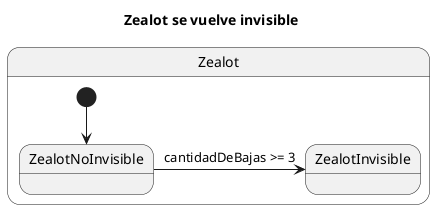 @startuml
title Zealot se vuelve invisible

state Zealot {
    [*] --> ZealotNoInvisible
    ZealotNoInvisible -> ZealotInvisible : cantidadDeBajas >= 3
}

@enduml